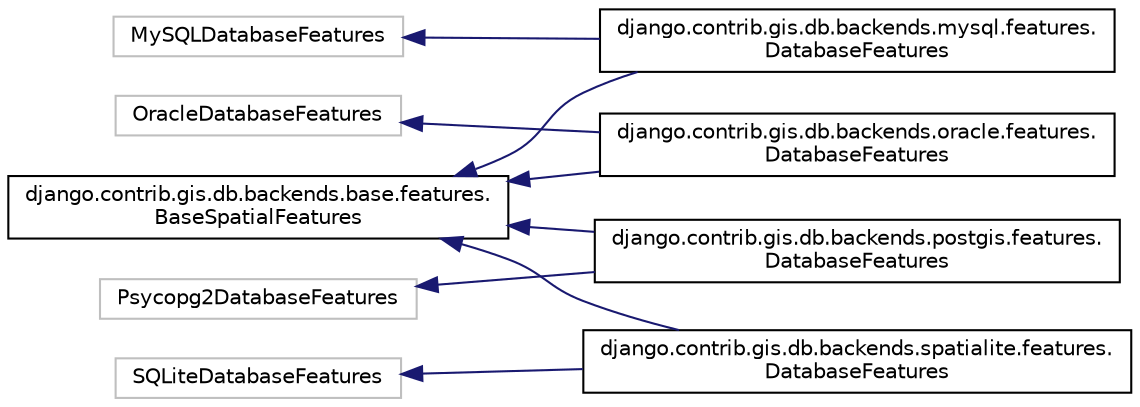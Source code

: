digraph "Graphical Class Hierarchy"
{
 // LATEX_PDF_SIZE
  edge [fontname="Helvetica",fontsize="10",labelfontname="Helvetica",labelfontsize="10"];
  node [fontname="Helvetica",fontsize="10",shape=record];
  rankdir="LR";
  Node0 [label="django.contrib.gis.db.backends.base.features.\lBaseSpatialFeatures",height=0.2,width=0.4,color="black", fillcolor="white", style="filled",URL="$classdjango_1_1contrib_1_1gis_1_1db_1_1backends_1_1base_1_1features_1_1_base_spatial_features.html",tooltip=" "];
  Node0 -> Node1 [dir="back",color="midnightblue",fontsize="10",style="solid",fontname="Helvetica"];
  Node1 [label="django.contrib.gis.db.backends.mysql.features.\lDatabaseFeatures",height=0.2,width=0.4,color="black", fillcolor="white", style="filled",URL="$classdjango_1_1contrib_1_1gis_1_1db_1_1backends_1_1mysql_1_1features_1_1_database_features.html",tooltip=" "];
  Node0 -> Node2 [dir="back",color="midnightblue",fontsize="10",style="solid",fontname="Helvetica"];
  Node2 [label="django.contrib.gis.db.backends.oracle.features.\lDatabaseFeatures",height=0.2,width=0.4,color="black", fillcolor="white", style="filled",URL="$classdjango_1_1contrib_1_1gis_1_1db_1_1backends_1_1oracle_1_1features_1_1_database_features.html",tooltip=" "];
  Node0 -> Node3 [dir="back",color="midnightblue",fontsize="10",style="solid",fontname="Helvetica"];
  Node3 [label="django.contrib.gis.db.backends.postgis.features.\lDatabaseFeatures",height=0.2,width=0.4,color="black", fillcolor="white", style="filled",URL="$classdjango_1_1contrib_1_1gis_1_1db_1_1backends_1_1postgis_1_1features_1_1_database_features.html",tooltip=" "];
  Node0 -> Node4 [dir="back",color="midnightblue",fontsize="10",style="solid",fontname="Helvetica"];
  Node4 [label="django.contrib.gis.db.backends.spatialite.features.\lDatabaseFeatures",height=0.2,width=0.4,color="black", fillcolor="white", style="filled",URL="$classdjango_1_1contrib_1_1gis_1_1db_1_1backends_1_1spatialite_1_1features_1_1_database_features.html",tooltip=" "];
  Node3858 [label="MySQLDatabaseFeatures",height=0.2,width=0.4,color="grey75", fillcolor="white", style="filled",tooltip=" "];
  Node3858 -> Node1 [dir="back",color="midnightblue",fontsize="10",style="solid",fontname="Helvetica"];
  Node3889 [label="OracleDatabaseFeatures",height=0.2,width=0.4,color="grey75", fillcolor="white", style="filled",tooltip=" "];
  Node3889 -> Node2 [dir="back",color="midnightblue",fontsize="10",style="solid",fontname="Helvetica"];
  Node3919 [label="Psycopg2DatabaseFeatures",height=0.2,width=0.4,color="grey75", fillcolor="white", style="filled",tooltip=" "];
  Node3919 -> Node3 [dir="back",color="midnightblue",fontsize="10",style="solid",fontname="Helvetica"];
  Node3951 [label="SQLiteDatabaseFeatures",height=0.2,width=0.4,color="grey75", fillcolor="white", style="filled",tooltip=" "];
  Node3951 -> Node4 [dir="back",color="midnightblue",fontsize="10",style="solid",fontname="Helvetica"];
}
